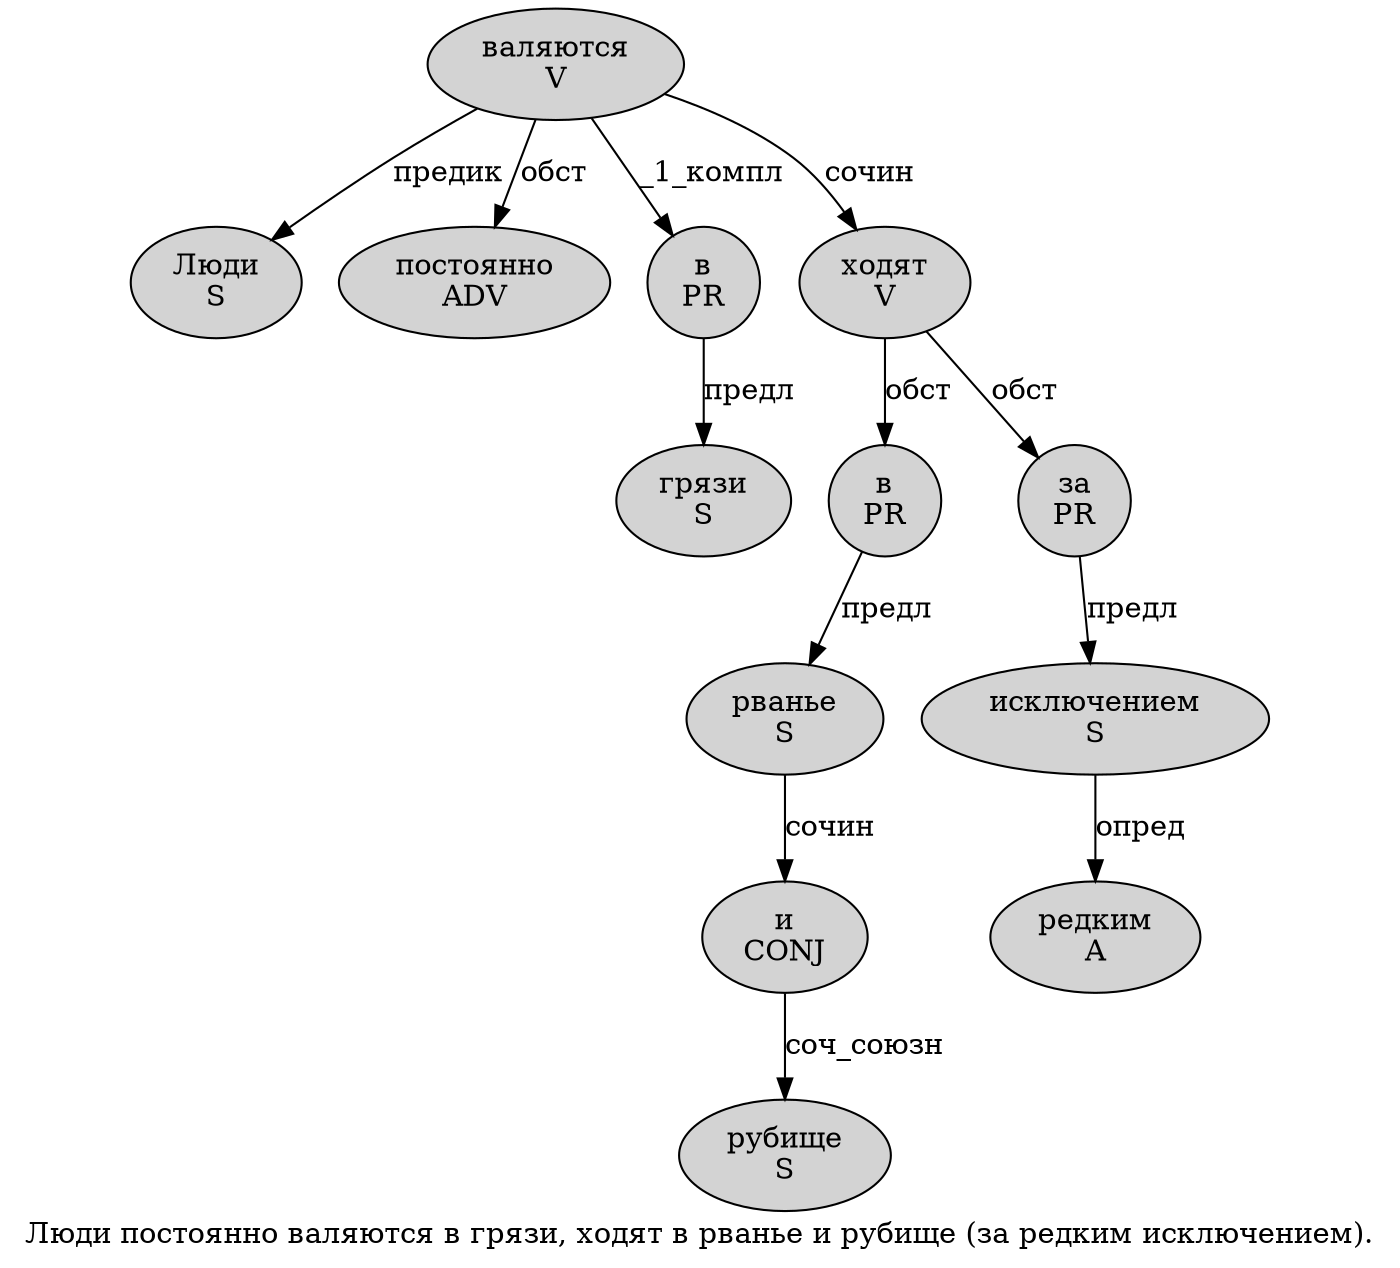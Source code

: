 digraph SENTENCE_2519 {
	graph [label="Люди постоянно валяются в грязи, ходят в рванье и рубище (за редким исключением)."]
	node [style=filled]
		0 [label="Люди
S" color="" fillcolor=lightgray penwidth=1 shape=ellipse]
		1 [label="постоянно
ADV" color="" fillcolor=lightgray penwidth=1 shape=ellipse]
		2 [label="валяются
V" color="" fillcolor=lightgray penwidth=1 shape=ellipse]
		3 [label="в
PR" color="" fillcolor=lightgray penwidth=1 shape=ellipse]
		4 [label="грязи
S" color="" fillcolor=lightgray penwidth=1 shape=ellipse]
		6 [label="ходят
V" color="" fillcolor=lightgray penwidth=1 shape=ellipse]
		7 [label="в
PR" color="" fillcolor=lightgray penwidth=1 shape=ellipse]
		8 [label="рванье
S" color="" fillcolor=lightgray penwidth=1 shape=ellipse]
		9 [label="и
CONJ" color="" fillcolor=lightgray penwidth=1 shape=ellipse]
		10 [label="рубище
S" color="" fillcolor=lightgray penwidth=1 shape=ellipse]
		12 [label="за
PR" color="" fillcolor=lightgray penwidth=1 shape=ellipse]
		13 [label="редким
A" color="" fillcolor=lightgray penwidth=1 shape=ellipse]
		14 [label="исключением
S" color="" fillcolor=lightgray penwidth=1 shape=ellipse]
			14 -> 13 [label="опред"]
			3 -> 4 [label="предл"]
			8 -> 9 [label="сочин"]
			9 -> 10 [label="соч_союзн"]
			7 -> 8 [label="предл"]
			2 -> 0 [label="предик"]
			2 -> 1 [label="обст"]
			2 -> 3 [label="_1_компл"]
			2 -> 6 [label="сочин"]
			6 -> 7 [label="обст"]
			6 -> 12 [label="обст"]
			12 -> 14 [label="предл"]
}